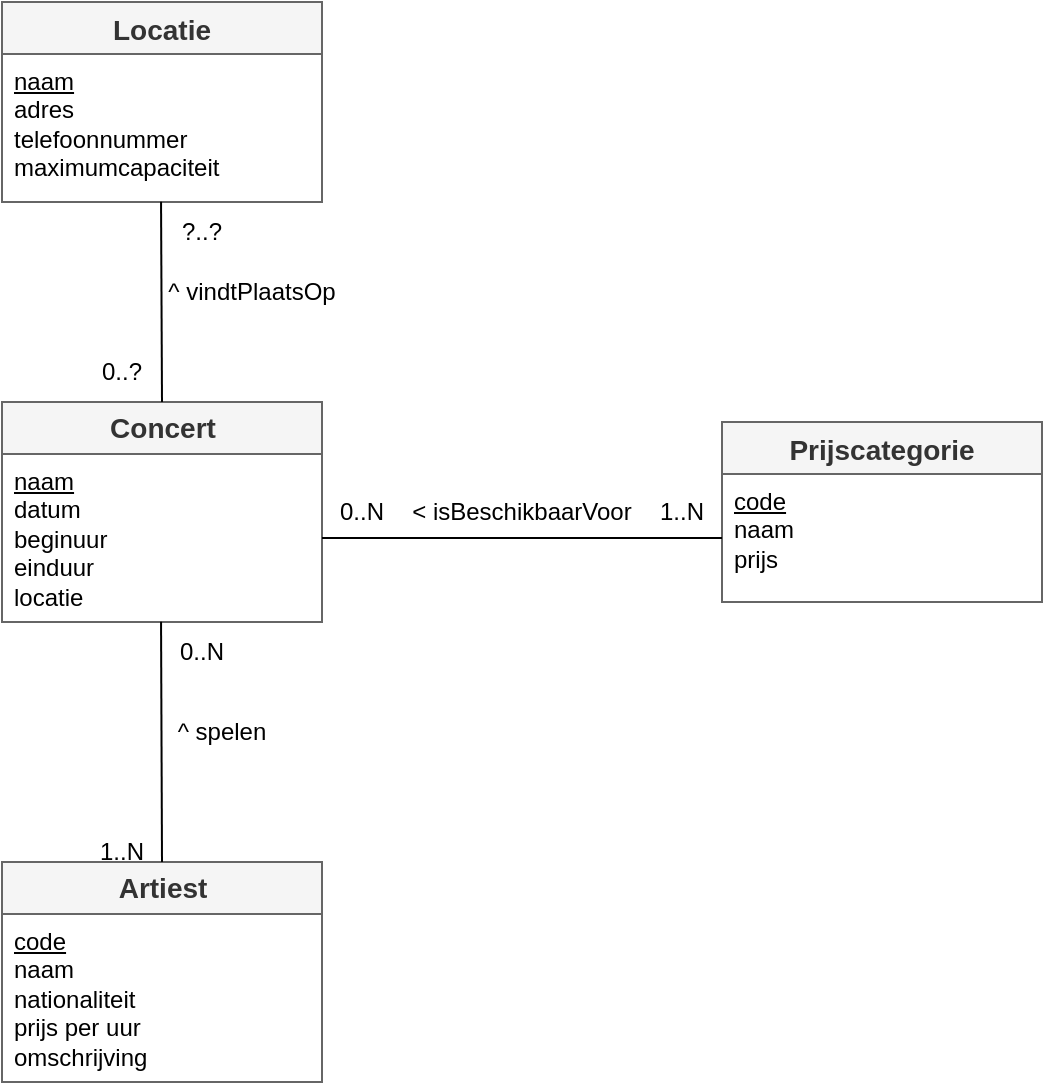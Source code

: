 <mxfile version="28.2.8">
  <diagram name="Pagina-1" id="CG4ZzxZrTlugZuardbCy">
    <mxGraphModel dx="320" dy="574" grid="1" gridSize="10" guides="1" tooltips="1" connect="1" arrows="1" fold="1" page="1" pageScale="1" pageWidth="827" pageHeight="1169" math="0" shadow="0">
      <root>
        <mxCell id="0" />
        <mxCell id="1" parent="0" />
        <mxCell id="ak7aDWYMryEAt3wSf5lU-1" value="Locatie" style="swimlane;fontStyle=1;childLayout=stackLayout;horizontal=1;startSize=26;horizontalStack=0;resizeParent=1;resizeParentMax=0;resizeLast=0;collapsible=1;marginBottom=0;align=center;fontSize=14;strokeColor=#666666;fillColor=#f5f5f5;fontColor=#333333;" vertex="1" parent="1">
          <mxGeometry x="80" y="40" width="160" height="100" as="geometry" />
        </mxCell>
        <mxCell id="ak7aDWYMryEAt3wSf5lU-2" value="&lt;u&gt;naam&lt;/u&gt;&lt;div&gt;adres&lt;/div&gt;&lt;div&gt;telefoonnummer&lt;/div&gt;&lt;div&gt;maximumcapaciteit&lt;/div&gt;" style="text;strokeColor=none;fillColor=none;spacingLeft=4;spacingRight=4;overflow=hidden;rotatable=0;points=[[0,0.5],[1,0.5]];portConstraint=eastwest;fontSize=12;html=1;" vertex="1" parent="ak7aDWYMryEAt3wSf5lU-1">
          <mxGeometry y="26" width="160" height="74" as="geometry" />
        </mxCell>
        <mxCell id="ak7aDWYMryEAt3wSf5lU-5" value="Artiest" style="swimlane;fontStyle=1;childLayout=stackLayout;horizontal=1;startSize=26;horizontalStack=0;resizeParent=1;resizeParentMax=0;resizeLast=0;collapsible=1;marginBottom=0;align=center;fontSize=14;strokeColor=#666666;fillColor=#f5f5f5;fontColor=#333333;html=1;" vertex="1" parent="1">
          <mxGeometry x="80" y="470" width="160" height="110" as="geometry" />
        </mxCell>
        <mxCell id="ak7aDWYMryEAt3wSf5lU-6" value="&lt;u&gt;code&lt;/u&gt;&lt;div&gt;naam&lt;/div&gt;&lt;div&gt;nationaliteit&lt;/div&gt;&lt;div&gt;prijs per uur&lt;/div&gt;&lt;div&gt;omschrijving&lt;/div&gt;" style="text;strokeColor=none;fillColor=none;spacingLeft=4;spacingRight=4;overflow=hidden;rotatable=0;points=[[0,0.5],[1,0.5]];portConstraint=eastwest;fontSize=12;html=1;" vertex="1" parent="ak7aDWYMryEAt3wSf5lU-5">
          <mxGeometry y="26" width="160" height="84" as="geometry" />
        </mxCell>
        <mxCell id="ak7aDWYMryEAt3wSf5lU-7" value="Prijscategorie" style="swimlane;fontStyle=1;childLayout=stackLayout;horizontal=1;startSize=26;horizontalStack=0;resizeParent=1;resizeParentMax=0;resizeLast=0;collapsible=1;marginBottom=0;align=center;fontSize=14;strokeColor=#666666;fillColor=#f5f5f5;fontColor=#333333;" vertex="1" parent="1">
          <mxGeometry x="440" y="250" width="160" height="90" as="geometry" />
        </mxCell>
        <mxCell id="ak7aDWYMryEAt3wSf5lU-8" value="&lt;u&gt;code&lt;/u&gt;&lt;div&gt;naam&lt;/div&gt;&lt;div&gt;prijs&lt;/div&gt;" style="text;strokeColor=none;fillColor=none;spacingLeft=4;spacingRight=4;overflow=hidden;rotatable=0;points=[[0,0.5],[1,0.5]];portConstraint=eastwest;fontSize=12;html=1;" vertex="1" parent="ak7aDWYMryEAt3wSf5lU-7">
          <mxGeometry y="26" width="160" height="64" as="geometry" />
        </mxCell>
        <mxCell id="ak7aDWYMryEAt3wSf5lU-11" value="Concert" style="swimlane;fontStyle=1;childLayout=stackLayout;horizontal=1;startSize=26;horizontalStack=0;resizeParent=1;resizeParentMax=0;resizeLast=0;collapsible=1;marginBottom=0;align=center;fontSize=14;strokeColor=#666666;fillColor=#f5f5f5;fontColor=#333333;html=1;" vertex="1" parent="1">
          <mxGeometry x="80" y="240" width="160" height="110" as="geometry" />
        </mxCell>
        <mxCell id="ak7aDWYMryEAt3wSf5lU-12" value="&lt;u&gt;naam&lt;/u&gt;&lt;div&gt;datum&lt;/div&gt;&lt;div&gt;beginuur&lt;/div&gt;&lt;div&gt;einduur&lt;/div&gt;&lt;div&gt;locatie&lt;/div&gt;" style="text;strokeColor=none;fillColor=none;spacingLeft=4;spacingRight=4;overflow=hidden;rotatable=0;points=[[0,0.5],[1,0.5]];portConstraint=eastwest;fontSize=12;html=1;" vertex="1" parent="ak7aDWYMryEAt3wSf5lU-11">
          <mxGeometry y="26" width="160" height="84" as="geometry" />
        </mxCell>
        <mxCell id="ak7aDWYMryEAt3wSf5lU-13" value="" style="endArrow=none;html=1;rounded=0;exitX=1;exitY=0.5;exitDx=0;exitDy=0;entryX=0;entryY=0.5;entryDx=0;entryDy=0;" edge="1" parent="1" source="ak7aDWYMryEAt3wSf5lU-12" target="ak7aDWYMryEAt3wSf5lU-8">
          <mxGeometry width="50" height="50" relative="1" as="geometry">
            <mxPoint x="460" y="330" as="sourcePoint" />
            <mxPoint x="510" y="280" as="targetPoint" />
          </mxGeometry>
        </mxCell>
        <mxCell id="ak7aDWYMryEAt3wSf5lU-14" value="" style="endArrow=none;html=1;rounded=0;exitX=0.5;exitY=0;exitDx=0;exitDy=0;entryX=0.497;entryY=0.998;entryDx=0;entryDy=0;entryPerimeter=0;" edge="1" parent="1" source="ak7aDWYMryEAt3wSf5lU-11" target="ak7aDWYMryEAt3wSf5lU-2">
          <mxGeometry width="50" height="50" relative="1" as="geometry">
            <mxPoint x="460" y="330" as="sourcePoint" />
            <mxPoint x="160" y="140" as="targetPoint" />
          </mxGeometry>
        </mxCell>
        <mxCell id="ak7aDWYMryEAt3wSf5lU-15" value="" style="endArrow=none;html=1;rounded=0;exitX=0.497;exitY=0.998;exitDx=0;exitDy=0;exitPerimeter=0;entryX=0.5;entryY=0;entryDx=0;entryDy=0;" edge="1" parent="1" source="ak7aDWYMryEAt3wSf5lU-12" target="ak7aDWYMryEAt3wSf5lU-5">
          <mxGeometry width="50" height="50" relative="1" as="geometry">
            <mxPoint x="460" y="330" as="sourcePoint" />
            <mxPoint x="510" y="280" as="targetPoint" />
          </mxGeometry>
        </mxCell>
        <mxCell id="ak7aDWYMryEAt3wSf5lU-16" value="&amp;lt; isBeschikbaarVoor" style="text;html=1;whiteSpace=wrap;strokeColor=none;fillColor=none;align=center;verticalAlign=middle;rounded=0;" vertex="1" parent="1">
          <mxGeometry x="280" y="280" width="120" height="30" as="geometry" />
        </mxCell>
        <mxCell id="ak7aDWYMryEAt3wSf5lU-17" value="^ vindtPlaatsOp" style="text;html=1;whiteSpace=wrap;strokeColor=none;fillColor=none;align=center;verticalAlign=middle;rounded=0;" vertex="1" parent="1">
          <mxGeometry x="140" y="170" width="130" height="30" as="geometry" />
        </mxCell>
        <mxCell id="ak7aDWYMryEAt3wSf5lU-18" value="^ spelen" style="text;html=1;whiteSpace=wrap;strokeColor=none;fillColor=none;align=center;verticalAlign=middle;rounded=0;" vertex="1" parent="1">
          <mxGeometry x="160" y="390" width="60" height="30" as="geometry" />
        </mxCell>
        <mxCell id="ak7aDWYMryEAt3wSf5lU-20" value="?..?" style="text;html=1;whiteSpace=wrap;strokeColor=none;fillColor=none;align=center;verticalAlign=middle;rounded=0;" vertex="1" parent="1">
          <mxGeometry x="150" y="140" width="60" height="30" as="geometry" />
        </mxCell>
        <mxCell id="ak7aDWYMryEAt3wSf5lU-21" value="0..?" style="text;html=1;whiteSpace=wrap;strokeColor=none;fillColor=none;align=center;verticalAlign=middle;rounded=0;" vertex="1" parent="1">
          <mxGeometry x="110" y="210" width="60" height="30" as="geometry" />
        </mxCell>
        <mxCell id="ak7aDWYMryEAt3wSf5lU-22" value="1..N" style="text;html=1;whiteSpace=wrap;strokeColor=none;fillColor=none;align=center;verticalAlign=middle;rounded=0;" vertex="1" parent="1">
          <mxGeometry x="390" y="280" width="60" height="30" as="geometry" />
        </mxCell>
        <mxCell id="ak7aDWYMryEAt3wSf5lU-23" value="0..N" style="text;html=1;whiteSpace=wrap;strokeColor=none;fillColor=none;align=center;verticalAlign=middle;rounded=0;" vertex="1" parent="1">
          <mxGeometry x="230" y="280" width="60" height="30" as="geometry" />
        </mxCell>
        <mxCell id="ak7aDWYMryEAt3wSf5lU-24" value="0..N" style="text;html=1;whiteSpace=wrap;strokeColor=none;fillColor=none;align=center;verticalAlign=middle;rounded=0;" vertex="1" parent="1">
          <mxGeometry x="150" y="350" width="60" height="30" as="geometry" />
        </mxCell>
        <mxCell id="ak7aDWYMryEAt3wSf5lU-26" value="1..N" style="text;html=1;whiteSpace=wrap;strokeColor=none;fillColor=none;align=center;verticalAlign=middle;rounded=0;" vertex="1" parent="1">
          <mxGeometry x="110" y="450" width="60" height="30" as="geometry" />
        </mxCell>
      </root>
    </mxGraphModel>
  </diagram>
</mxfile>

